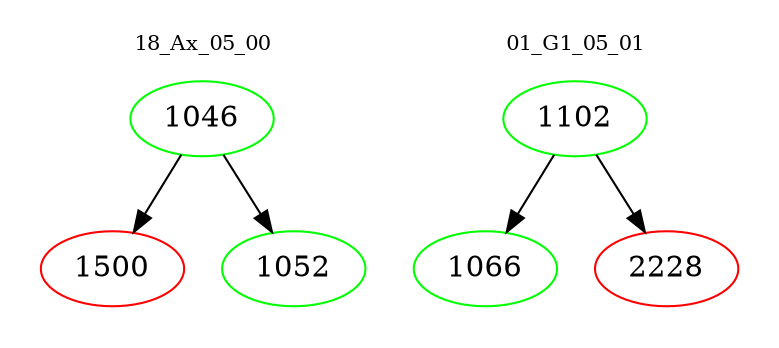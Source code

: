 digraph{
subgraph cluster_0 {
color = white
label = "18_Ax_05_00";
fontsize=10;
T0_1046 [label="1046", color="green"]
T0_1046 -> T0_1500 [color="black"]
T0_1500 [label="1500", color="red"]
T0_1046 -> T0_1052 [color="black"]
T0_1052 [label="1052", color="green"]
}
subgraph cluster_1 {
color = white
label = "01_G1_05_01";
fontsize=10;
T1_1102 [label="1102", color="green"]
T1_1102 -> T1_1066 [color="black"]
T1_1066 [label="1066", color="green"]
T1_1102 -> T1_2228 [color="black"]
T1_2228 [label="2228", color="red"]
}
}
